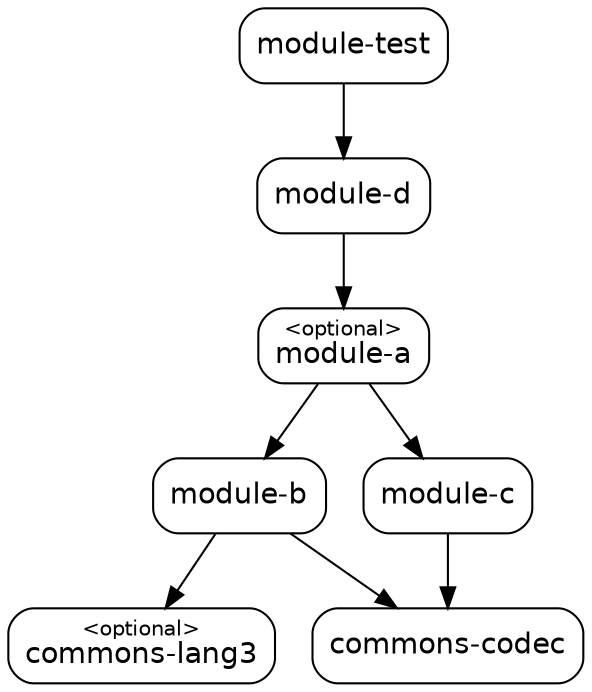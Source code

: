 digraph "optional-test" {
  node [shape="box",style="rounded",fontname="Helvetica",fontsize="14"]
  edge [fontsize="10",fontname="Helvetica"]

  // Node Definitions:
  "com.github.ferstl:module-b:jar:compile"[label=<module-b>]
  "org.apache.commons:commons-lang3:jar:compile"[label=<<font point-size="10">&lt;optional&gt;</font><br/>commons-lang3>]
  "commons-codec:commons-codec:jar:compile"[label=<commons-codec>]
  "com.github.ferstl:module-c:jar:compile"[label=<module-c>]
  "com.github.ferstl:module-a:jar:compile"[label=<<font point-size="10">&lt;optional&gt;</font><br/>module-a>]
  "com.github.ferstl:module-d:jar:compile"[label=<module-d>]
  "com.github.ferstl:module-test:jar:compile"[label=<module-test>]

  // Edge Definitions:
  "com.github.ferstl:module-b:jar:compile" -> "org.apache.commons:commons-lang3:jar:compile"
  "com.github.ferstl:module-b:jar:compile" -> "commons-codec:commons-codec:jar:compile"
  "com.github.ferstl:module-c:jar:compile" -> "commons-codec:commons-codec:jar:compile"
  "com.github.ferstl:module-a:jar:compile" -> "com.github.ferstl:module-b:jar:compile"
  "com.github.ferstl:module-a:jar:compile" -> "com.github.ferstl:module-c:jar:compile"
  "com.github.ferstl:module-d:jar:compile" -> "com.github.ferstl:module-a:jar:compile"
  "com.github.ferstl:module-test:jar:compile" -> "com.github.ferstl:module-d:jar:compile"
}
